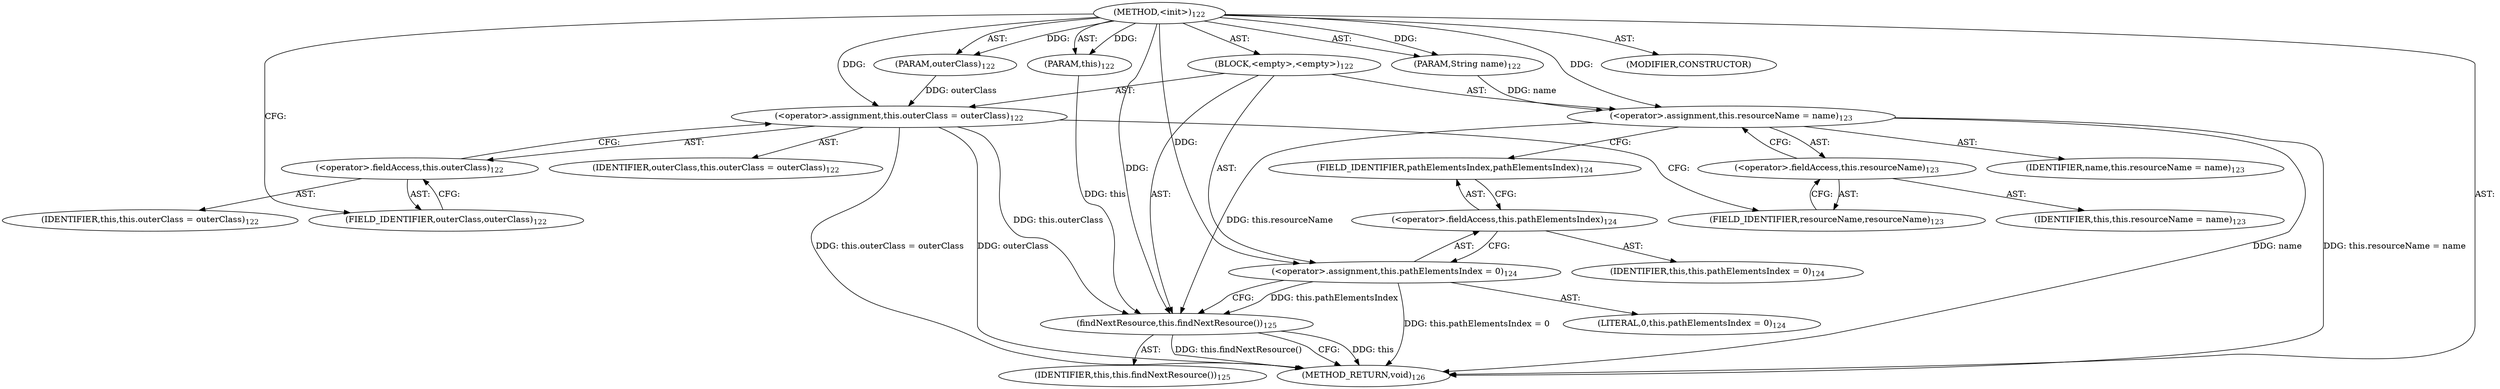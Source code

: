 digraph "&lt;init&gt;" {  
"111669149696" [label = <(METHOD,&lt;init&gt;)<SUB>122</SUB>> ]
"115964116995" [label = <(PARAM,this)<SUB>122</SUB>> ]
"115964117028" [label = <(PARAM,String name)<SUB>122</SUB>> ]
"115964116996" [label = <(PARAM,outerClass)<SUB>122</SUB>> ]
"25769803776" [label = <(BLOCK,&lt;empty&gt;,&lt;empty&gt;)<SUB>122</SUB>> ]
"30064771074" [label = <(&lt;operator&gt;.assignment,this.outerClass = outerClass)<SUB>122</SUB>> ]
"30064771075" [label = <(&lt;operator&gt;.fieldAccess,this.outerClass)<SUB>122</SUB>> ]
"68719476745" [label = <(IDENTIFIER,this,this.outerClass = outerClass)<SUB>122</SUB>> ]
"55834574848" [label = <(FIELD_IDENTIFIER,outerClass,outerClass)<SUB>122</SUB>> ]
"68719476746" [label = <(IDENTIFIER,outerClass,this.outerClass = outerClass)<SUB>122</SUB>> ]
"30064771076" [label = <(&lt;operator&gt;.assignment,this.resourceName = name)<SUB>123</SUB>> ]
"30064771077" [label = <(&lt;operator&gt;.fieldAccess,this.resourceName)<SUB>123</SUB>> ]
"68719476742" [label = <(IDENTIFIER,this,this.resourceName = name)<SUB>123</SUB>> ]
"55834574849" [label = <(FIELD_IDENTIFIER,resourceName,resourceName)<SUB>123</SUB>> ]
"68719476822" [label = <(IDENTIFIER,name,this.resourceName = name)<SUB>123</SUB>> ]
"30064771078" [label = <(&lt;operator&gt;.assignment,this.pathElementsIndex = 0)<SUB>124</SUB>> ]
"30064771079" [label = <(&lt;operator&gt;.fieldAccess,this.pathElementsIndex)<SUB>124</SUB>> ]
"68719476743" [label = <(IDENTIFIER,this,this.pathElementsIndex = 0)<SUB>124</SUB>> ]
"55834574850" [label = <(FIELD_IDENTIFIER,pathElementsIndex,pathElementsIndex)<SUB>124</SUB>> ]
"90194313217" [label = <(LITERAL,0,this.pathElementsIndex = 0)<SUB>124</SUB>> ]
"30064771080" [label = <(findNextResource,this.findNextResource())<SUB>125</SUB>> ]
"68719476744" [label = <(IDENTIFIER,this,this.findNextResource())<SUB>125</SUB>> ]
"133143986179" [label = <(MODIFIER,CONSTRUCTOR)> ]
"128849018880" [label = <(METHOD_RETURN,void)<SUB>126</SUB>> ]
  "111669149696" -> "115964116995"  [ label = "AST: "] 
  "111669149696" -> "115964117028"  [ label = "AST: "] 
  "111669149696" -> "115964116996"  [ label = "AST: "] 
  "111669149696" -> "25769803776"  [ label = "AST: "] 
  "111669149696" -> "133143986179"  [ label = "AST: "] 
  "111669149696" -> "128849018880"  [ label = "AST: "] 
  "25769803776" -> "30064771074"  [ label = "AST: "] 
  "25769803776" -> "30064771076"  [ label = "AST: "] 
  "25769803776" -> "30064771078"  [ label = "AST: "] 
  "25769803776" -> "30064771080"  [ label = "AST: "] 
  "30064771074" -> "30064771075"  [ label = "AST: "] 
  "30064771074" -> "68719476746"  [ label = "AST: "] 
  "30064771075" -> "68719476745"  [ label = "AST: "] 
  "30064771075" -> "55834574848"  [ label = "AST: "] 
  "30064771076" -> "30064771077"  [ label = "AST: "] 
  "30064771076" -> "68719476822"  [ label = "AST: "] 
  "30064771077" -> "68719476742"  [ label = "AST: "] 
  "30064771077" -> "55834574849"  [ label = "AST: "] 
  "30064771078" -> "30064771079"  [ label = "AST: "] 
  "30064771078" -> "90194313217"  [ label = "AST: "] 
  "30064771079" -> "68719476743"  [ label = "AST: "] 
  "30064771079" -> "55834574850"  [ label = "AST: "] 
  "30064771080" -> "68719476744"  [ label = "AST: "] 
  "30064771074" -> "55834574849"  [ label = "CFG: "] 
  "30064771076" -> "55834574850"  [ label = "CFG: "] 
  "30064771078" -> "30064771080"  [ label = "CFG: "] 
  "30064771080" -> "128849018880"  [ label = "CFG: "] 
  "30064771075" -> "30064771074"  [ label = "CFG: "] 
  "30064771077" -> "30064771076"  [ label = "CFG: "] 
  "30064771079" -> "30064771078"  [ label = "CFG: "] 
  "55834574848" -> "30064771075"  [ label = "CFG: "] 
  "55834574849" -> "30064771077"  [ label = "CFG: "] 
  "55834574850" -> "30064771079"  [ label = "CFG: "] 
  "111669149696" -> "55834574848"  [ label = "CFG: "] 
  "30064771074" -> "128849018880"  [ label = "DDG: outerClass"] 
  "30064771074" -> "128849018880"  [ label = "DDG: this.outerClass = outerClass"] 
  "30064771076" -> "128849018880"  [ label = "DDG: name"] 
  "30064771076" -> "128849018880"  [ label = "DDG: this.resourceName = name"] 
  "30064771078" -> "128849018880"  [ label = "DDG: this.pathElementsIndex = 0"] 
  "30064771080" -> "128849018880"  [ label = "DDG: this"] 
  "30064771080" -> "128849018880"  [ label = "DDG: this.findNextResource()"] 
  "111669149696" -> "115964116995"  [ label = "DDG: "] 
  "111669149696" -> "115964117028"  [ label = "DDG: "] 
  "111669149696" -> "115964116996"  [ label = "DDG: "] 
  "115964116996" -> "30064771074"  [ label = "DDG: outerClass"] 
  "111669149696" -> "30064771074"  [ label = "DDG: "] 
  "115964117028" -> "30064771076"  [ label = "DDG: name"] 
  "111669149696" -> "30064771076"  [ label = "DDG: "] 
  "111669149696" -> "30064771078"  [ label = "DDG: "] 
  "115964116995" -> "30064771080"  [ label = "DDG: this"] 
  "30064771074" -> "30064771080"  [ label = "DDG: this.outerClass"] 
  "30064771076" -> "30064771080"  [ label = "DDG: this.resourceName"] 
  "30064771078" -> "30064771080"  [ label = "DDG: this.pathElementsIndex"] 
  "111669149696" -> "30064771080"  [ label = "DDG: "] 
}
